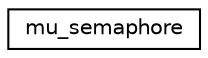 digraph "Graphical Class Hierarchy"
{
 // LATEX_PDF_SIZE
  edge [fontname="Helvetica",fontsize="10",labelfontname="Helvetica",labelfontsize="10"];
  node [fontname="Helvetica",fontsize="10",shape=record];
  rankdir="LR";
  Node0 [label="mu_semaphore",height=0.2,width=0.4,color="black", fillcolor="white", style="filled",URL="$structmu__semaphore.html",tooltip=" "];
}
